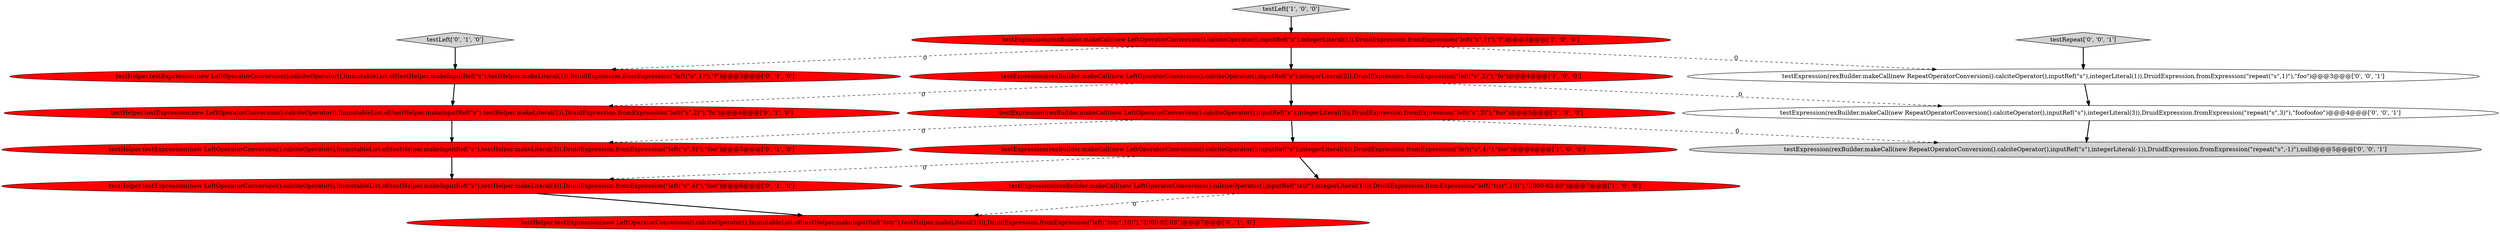 digraph {
2 [style = filled, label = "testLeft['1', '0', '0']", fillcolor = lightgray, shape = diamond image = "AAA0AAABBB1BBB"];
9 [style = filled, label = "testLeft['0', '1', '0']", fillcolor = lightgray, shape = diamond image = "AAA0AAABBB2BBB"];
7 [style = filled, label = "testHelper.testExpression(new LeftOperatorConversion().calciteOperator(),ImmutableList.of(testHelper.makeInputRef(\"s\"),testHelper.makeLiteral(3)),DruidExpression.fromExpression(\"left(\"s\",3)\"),\"foo\")@@@5@@@['0', '1', '0']", fillcolor = red, shape = ellipse image = "AAA1AAABBB2BBB"];
6 [style = filled, label = "testHelper.testExpression(new LeftOperatorConversion().calciteOperator(),ImmutableList.of(testHelper.makeInputRef(\"s\"),testHelper.makeLiteral(4)),DruidExpression.fromExpression(\"left(\"s\",4)\"),\"foo\")@@@6@@@['0', '1', '0']", fillcolor = red, shape = ellipse image = "AAA1AAABBB2BBB"];
4 [style = filled, label = "testExpression(rexBuilder.makeCall(new LeftOperatorConversion().calciteOperator(),inputRef(\"s\"),integerLiteral(1)),DruidExpression.fromExpression(\"left(\"s\",1)\"),\"f\")@@@3@@@['1', '0', '0']", fillcolor = red, shape = ellipse image = "AAA1AAABBB1BBB"];
11 [style = filled, label = "testHelper.testExpression(new LeftOperatorConversion().calciteOperator(),ImmutableList.of(testHelper.makeInputRef(\"tstr\"),testHelper.makeLiteral(10)),DruidExpression.fromExpression(\"left(\"tstr\",10)\"),\"2000-02-03\")@@@7@@@['0', '1', '0']", fillcolor = red, shape = ellipse image = "AAA1AAABBB2BBB"];
8 [style = filled, label = "testHelper.testExpression(new LeftOperatorConversion().calciteOperator(),ImmutableList.of(testHelper.makeInputRef(\"s\"),testHelper.makeLiteral(1)),DruidExpression.fromExpression(\"left(\"s\",1)\"),\"f\")@@@3@@@['0', '1', '0']", fillcolor = red, shape = ellipse image = "AAA1AAABBB2BBB"];
13 [style = filled, label = "testExpression(rexBuilder.makeCall(new RepeatOperatorConversion().calciteOperator(),inputRef(\"s\"),integerLiteral(3)),DruidExpression.fromExpression(\"repeat(\"s\",3)\"),\"foofoofoo\")@@@4@@@['0', '0', '1']", fillcolor = white, shape = ellipse image = "AAA0AAABBB3BBB"];
15 [style = filled, label = "testRepeat['0', '0', '1']", fillcolor = lightgray, shape = diamond image = "AAA0AAABBB3BBB"];
1 [style = filled, label = "testExpression(rexBuilder.makeCall(new LeftOperatorConversion().calciteOperator(),inputRef(\"s\"),integerLiteral(4)),DruidExpression.fromExpression(\"left(\"s\",4)\"),\"foo\")@@@6@@@['1', '0', '0']", fillcolor = red, shape = ellipse image = "AAA1AAABBB1BBB"];
10 [style = filled, label = "testHelper.testExpression(new LeftOperatorConversion().calciteOperator(),ImmutableList.of(testHelper.makeInputRef(\"s\"),testHelper.makeLiteral(2)),DruidExpression.fromExpression(\"left(\"s\",2)\"),\"fo\")@@@4@@@['0', '1', '0']", fillcolor = red, shape = ellipse image = "AAA1AAABBB2BBB"];
0 [style = filled, label = "testExpression(rexBuilder.makeCall(new LeftOperatorConversion().calciteOperator(),inputRef(\"s\"),integerLiteral(3)),DruidExpression.fromExpression(\"left(\"s\",3)\"),\"foo\")@@@5@@@['1', '0', '0']", fillcolor = red, shape = ellipse image = "AAA1AAABBB1BBB"];
12 [style = filled, label = "testExpression(rexBuilder.makeCall(new RepeatOperatorConversion().calciteOperator(),inputRef(\"s\"),integerLiteral(1)),DruidExpression.fromExpression(\"repeat(\"s\",1)\"),\"foo\")@@@3@@@['0', '0', '1']", fillcolor = white, shape = ellipse image = "AAA0AAABBB3BBB"];
14 [style = filled, label = "testExpression(rexBuilder.makeCall(new RepeatOperatorConversion().calciteOperator(),inputRef(\"s\"),integerLiteral(-1)),DruidExpression.fromExpression(\"repeat(\"s\",-1)\"),null)@@@5@@@['0', '0', '1']", fillcolor = lightgray, shape = ellipse image = "AAA0AAABBB3BBB"];
3 [style = filled, label = "testExpression(rexBuilder.makeCall(new LeftOperatorConversion().calciteOperator(),inputRef(\"tstr\"),integerLiteral(10)),DruidExpression.fromExpression(\"left(\"tstr\",10)\"),\"2000-02-03\")@@@7@@@['1', '0', '0']", fillcolor = red, shape = ellipse image = "AAA1AAABBB1BBB"];
5 [style = filled, label = "testExpression(rexBuilder.makeCall(new LeftOperatorConversion().calciteOperator(),inputRef(\"s\"),integerLiteral(2)),DruidExpression.fromExpression(\"left(\"s\",2)\"),\"fo\")@@@4@@@['1', '0', '0']", fillcolor = red, shape = ellipse image = "AAA1AAABBB1BBB"];
5->13 [style = dashed, label="0"];
8->10 [style = bold, label=""];
1->3 [style = bold, label=""];
9->8 [style = bold, label=""];
2->4 [style = bold, label=""];
10->7 [style = bold, label=""];
4->12 [style = dashed, label="0"];
0->14 [style = dashed, label="0"];
12->13 [style = bold, label=""];
5->0 [style = bold, label=""];
5->10 [style = dashed, label="0"];
1->6 [style = dashed, label="0"];
0->1 [style = bold, label=""];
6->11 [style = bold, label=""];
7->6 [style = bold, label=""];
4->8 [style = dashed, label="0"];
15->12 [style = bold, label=""];
0->7 [style = dashed, label="0"];
4->5 [style = bold, label=""];
13->14 [style = bold, label=""];
3->11 [style = dashed, label="0"];
}
